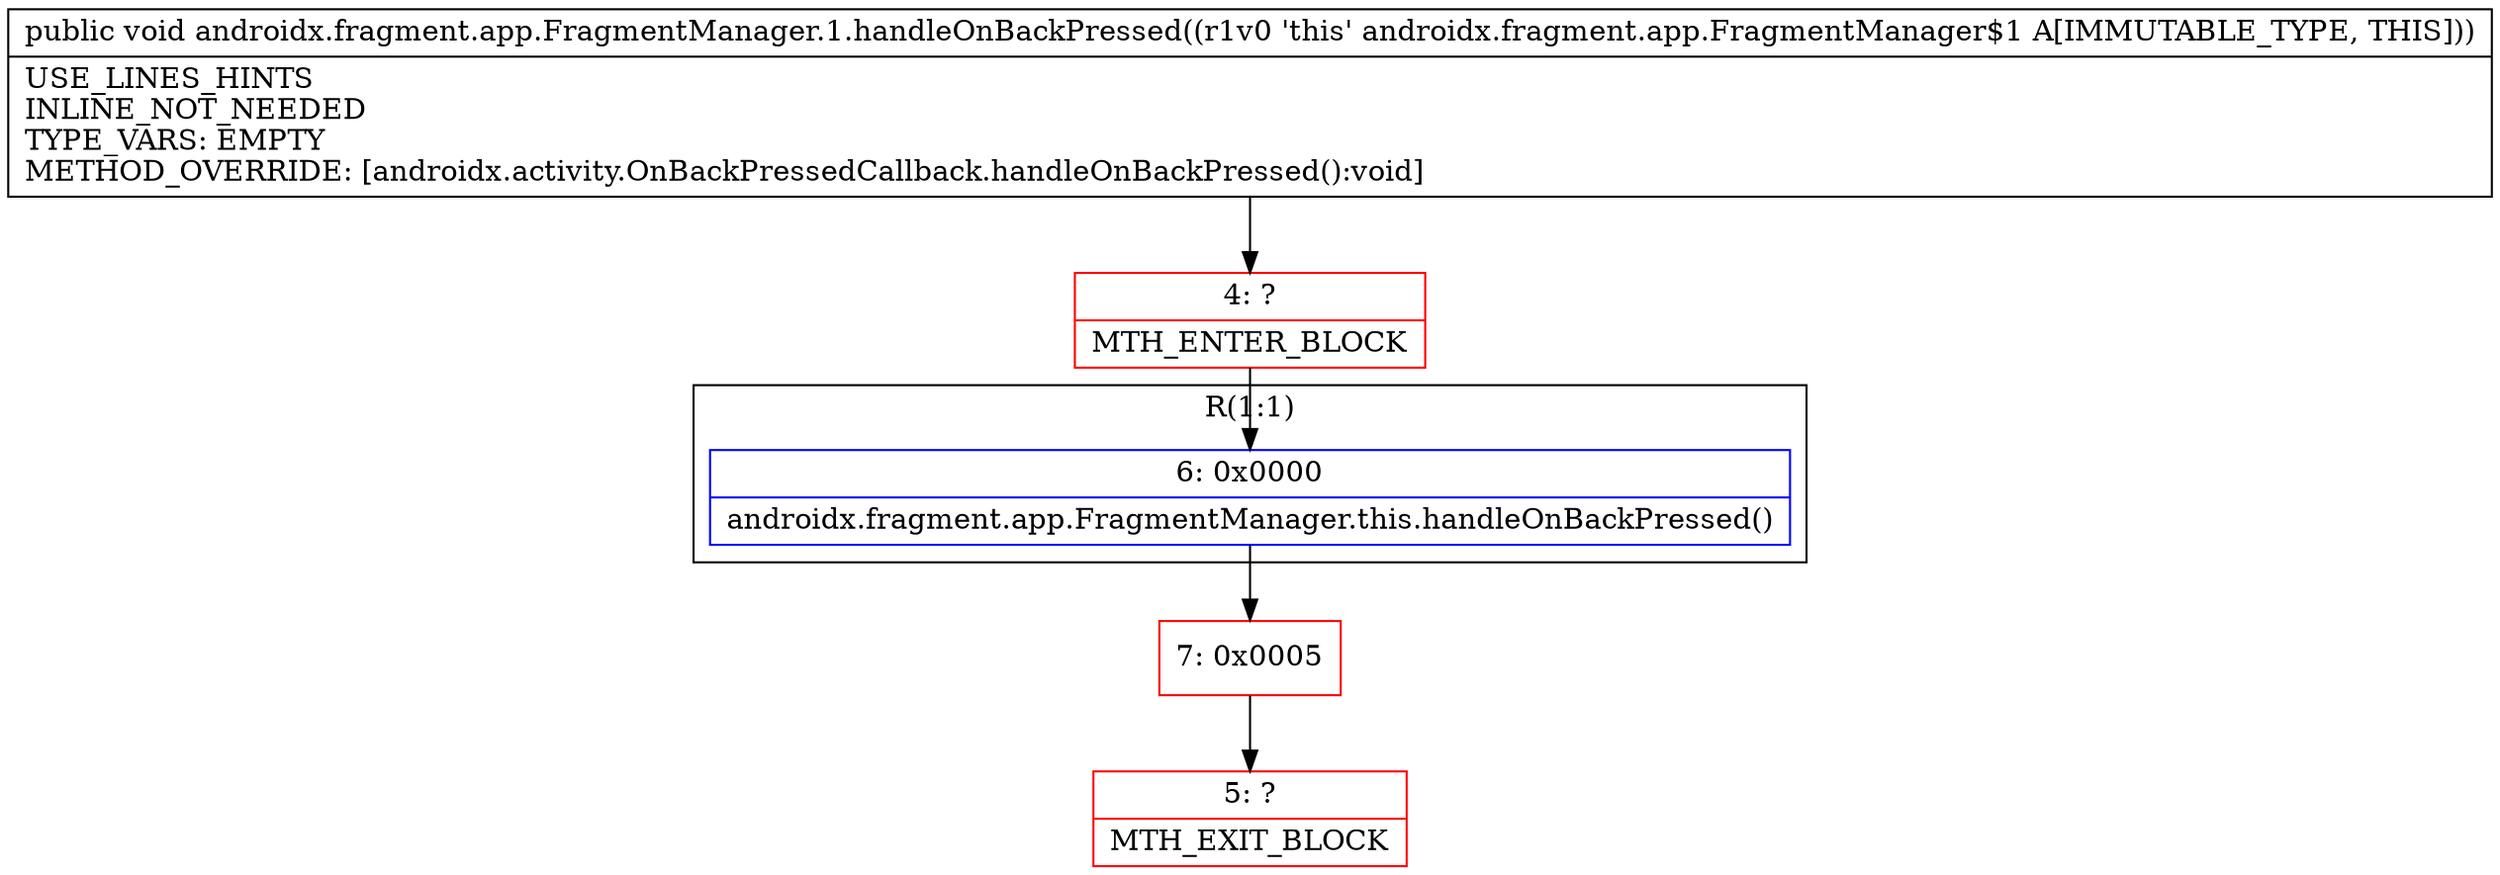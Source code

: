 digraph "CFG forandroidx.fragment.app.FragmentManager.1.handleOnBackPressed()V" {
subgraph cluster_Region_2094871915 {
label = "R(1:1)";
node [shape=record,color=blue];
Node_6 [shape=record,label="{6\:\ 0x0000|androidx.fragment.app.FragmentManager.this.handleOnBackPressed()\l}"];
}
Node_4 [shape=record,color=red,label="{4\:\ ?|MTH_ENTER_BLOCK\l}"];
Node_7 [shape=record,color=red,label="{7\:\ 0x0005}"];
Node_5 [shape=record,color=red,label="{5\:\ ?|MTH_EXIT_BLOCK\l}"];
MethodNode[shape=record,label="{public void androidx.fragment.app.FragmentManager.1.handleOnBackPressed((r1v0 'this' androidx.fragment.app.FragmentManager$1 A[IMMUTABLE_TYPE, THIS]))  | USE_LINES_HINTS\lINLINE_NOT_NEEDED\lTYPE_VARS: EMPTY\lMETHOD_OVERRIDE: [androidx.activity.OnBackPressedCallback.handleOnBackPressed():void]\l}"];
MethodNode -> Node_4;Node_6 -> Node_7;
Node_4 -> Node_6;
Node_7 -> Node_5;
}

